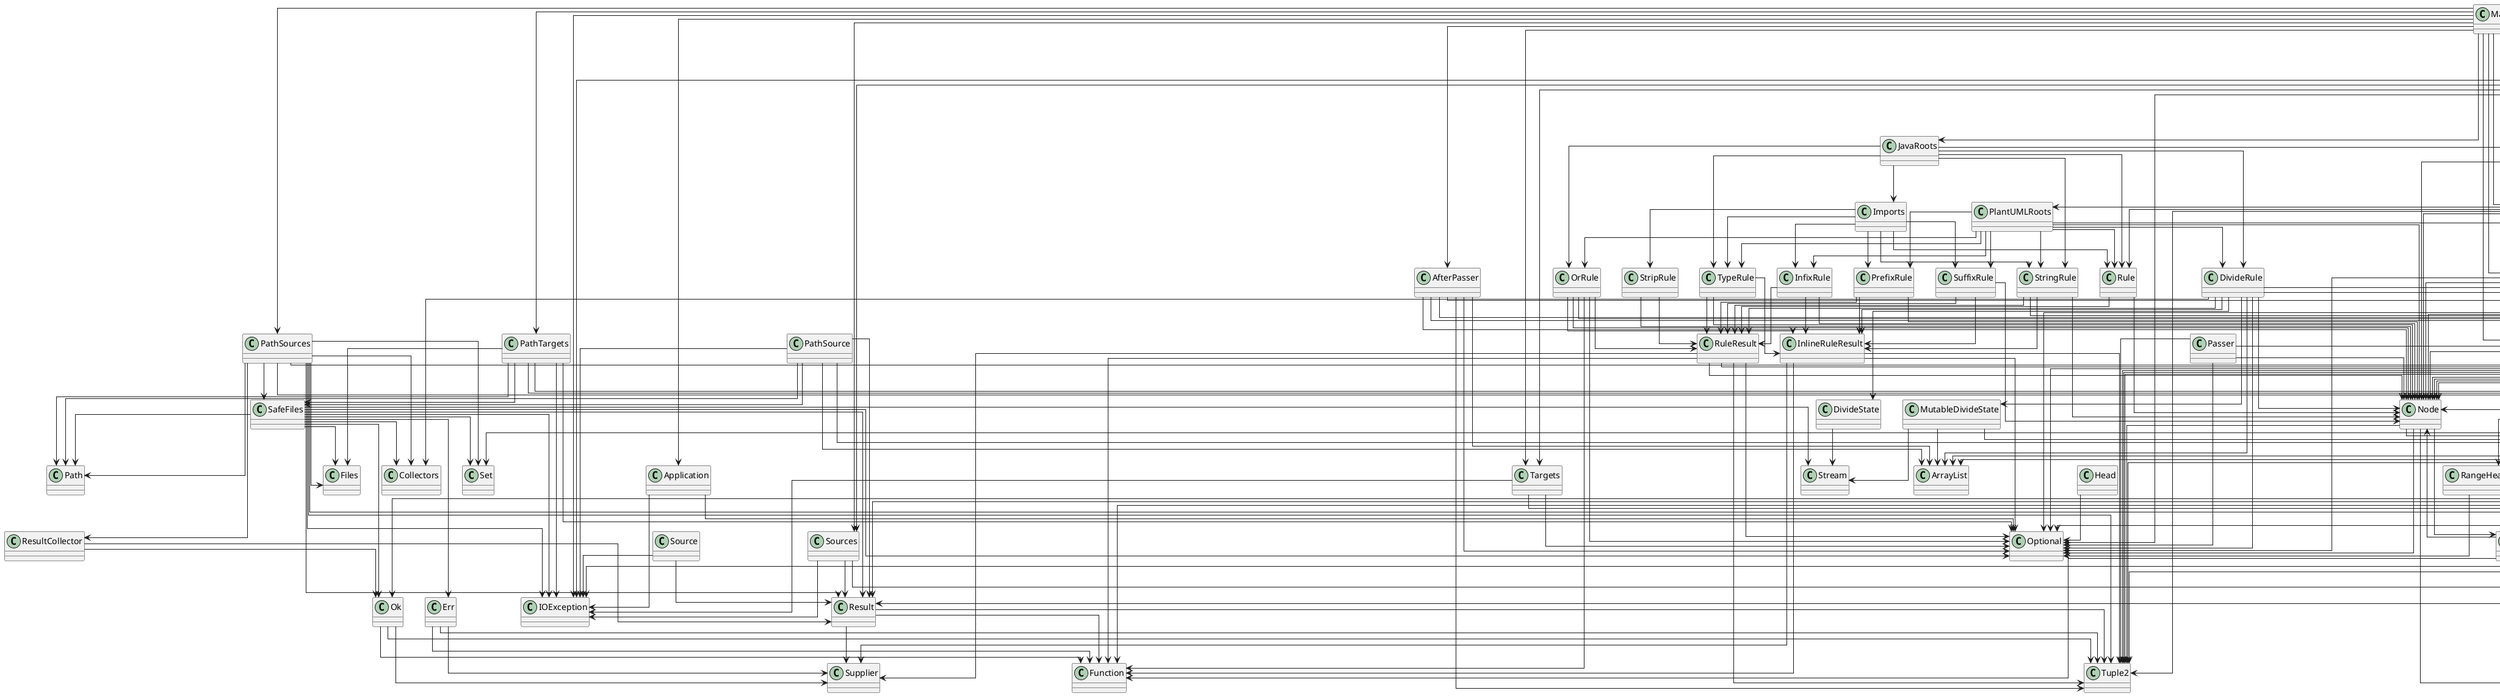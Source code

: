 @startuml
skinparam linetype ortho
class All
All --> Node
All --> Location
All --> Map
class JavaRoots
JavaRoots --> Imports
JavaRoots --> DivideRule
JavaRoots --> OrRule
JavaRoots --> Rule
JavaRoots --> StringRule
JavaRoots --> TypeRule
JavaRoots --> List
class RuleResult
RuleResult --> Tuple2
RuleResult --> Node
RuleResult --> List
RuleResult --> Optional
RuleResult --> Function
RuleResult --> Supplier
class Sources
Sources --> Result
Sources --> IOException
Sources --> Map
class PlantUMLRoots
PlantUMLRoots --> Node
PlantUMLRoots --> DivideRule
PlantUMLRoots --> InfixRule
PlantUMLRoots --> OrRule
PlantUMLRoots --> PrefixRule
PlantUMLRoots --> Rule
PlantUMLRoots --> StringRule
PlantUMLRoots --> SuffixRule
PlantUMLRoots --> TypeRule
PlantUMLRoots --> List
class Iters
Iters --> Tuple2
Iters --> HeadedIter
Iters --> RangeHead
Iters --> ArrayList
Iters --> List
Iters --> Map
Iters --> Set
class SafeFiles
SafeFiles --> Err
SafeFiles --> Ok
SafeFiles --> Result
SafeFiles --> IOException
SafeFiles --> Files
SafeFiles --> Path
SafeFiles --> Optional
SafeFiles --> Set
SafeFiles --> Collectors
SafeFiles --> Stream
class Lexer
Lexer --> Node
Lexer --> Location
Lexer --> Map
class StringRule
StringRule --> MapNode
StringRule --> Node
StringRule --> InlineRuleResult
StringRule --> RuleResult
class Head
Head --> Optional
class Tuple2
class PathSources
PathSources --> SafeFiles
PathSources --> Tuple2
PathSources --> Iters
PathSources --> MapCollector
PathSources --> ResultCollector
PathSources --> Result
PathSources --> IOException
PathSources --> Files
PathSources --> Path
PathSources --> Map
PathSources --> Set
PathSources --> Collectors
class BeforePasser
BeforePasser --> Tuple2
BeforePasser --> MapNode
BeforePasser --> Node
BeforePasser --> ParseState
BeforePasser --> Optional
class State
State --> Node
State --> List
class AfterPasser
AfterPasser --> Tuple2
AfterPasser --> MapNode
AfterPasser --> Node
AfterPasser --> ParseState
AfterPasser --> ArrayList
AfterPasser --> List
AfterPasser --> Optional
class Imports
Imports --> InfixRule
Imports --> PrefixRule
Imports --> Rule
Imports --> StringRule
Imports --> StripRule
Imports --> SuffixRule
Imports --> TypeRule
class Source
Source --> Result
Source --> IOException
class MapCollector
MapCollector --> Tuple2
MapCollector --> HashMap
MapCollector --> Map
class DivideState
DivideState --> Stream
class ResultCollector
ResultCollector --> Ok
ResultCollector --> Result
class Generator
Generator --> PlantUMLRoots
Generator --> Node
Generator --> Location
Generator --> HashMap
Generator --> Map
class Passer
Passer --> Tuple2
Passer --> Node
Passer --> ParseState
Passer --> Optional
class PrefixRule
PrefixRule --> Node
PrefixRule --> InlineRuleResult
PrefixRule --> RuleResult
class InfixRule
InfixRule --> Node
InfixRule --> InlineRuleResult
InfixRule --> RuleResult
class CompileApplication
CompileApplication --> Node
CompileApplication --> Location
CompileApplication --> Sources
CompileApplication --> Targets
CompileApplication --> Generator
CompileApplication --> Lexer
CompileApplication --> Parser
CompileApplication --> IOException
CompileApplication --> Map
CompileApplication --> Optional
class Collector
class PathSource
PathSource --> SafeFiles
PathSource --> Result
PathSource --> IOException
PathSource --> Path
PathSource --> ArrayList
PathSource --> List
class TypeRule
TypeRule --> Node
TypeRule --> InlineRuleResult
TypeRule --> RuleResult
class ParseState
ParseState --> Location
class OrRule
OrRule --> Node
OrRule --> InlineRuleResult
OrRule --> RuleResult
OrRule --> List
OrRule --> Optional
OrRule --> Function
class Node
Node --> Tuple2
Node --> Iter
Node --> List
Node --> Map
Node --> Optional
class Rule
Rule --> Node
Rule --> RuleResult
class InlineRuleResult
InlineRuleResult --> Tuple2
InlineRuleResult --> Optional
InlineRuleResult --> Function
InlineRuleResult --> Supplier
class TreeParser
TreeParser --> Tuple2
TreeParser --> Iters
TreeParser --> MapCollector
TreeParser --> Node
TreeParser --> Location
TreeParser --> ParseState
TreeParser --> ArrayList
TreeParser --> List
TreeParser --> Map
class Location
Location --> List
class Parser
Parser --> Node
Parser --> Location
Parser --> Map
class PathTargets
PathTargets --> SafeFiles
PathTargets --> Iters
PathTargets --> IOException
PathTargets --> Files
PathTargets --> Path
PathTargets --> Map
PathTargets --> Optional
class StripRule
StripRule --> Node
StripRule --> RuleResult
class Ok
Ok --> Tuple2
Ok --> Function
Ok --> Supplier
class Iter
Iter --> Result
Iter --> Node
Iter --> Location
Iter --> IOException
Iter --> Map
Iter --> BiFunction
Iter --> Function
class Application
Application --> IOException
Application --> Optional
class RangeHead
RangeHead --> Optional
class DivideRule
DivideRule --> MapNode
DivideRule --> Node
DivideRule --> DivideState
DivideRule --> MutableDivideState
DivideRule --> InlineRuleResult
DivideRule --> RuleResult
DivideRule --> ArrayList
DivideRule --> List
DivideRule --> Optional
DivideRule --> Collectors
class Err
Err --> Tuple2
Err --> Function
Err --> Supplier
class RuleLexer
RuleLexer --> Tuple2
RuleLexer --> Iters
RuleLexer --> MapCollector
RuleLexer --> MapNode
RuleLexer --> Node
RuleLexer --> Rule
RuleLexer --> Location
RuleLexer --> Map
class SuffixRule
SuffixRule --> Node
SuffixRule --> InlineRuleResult
SuffixRule --> RuleResult
class AfterAll
AfterAll --> MapNode
AfterAll --> Node
AfterAll --> Location
AfterAll --> Collection
AfterAll --> Collections
AfterAll --> List
AfterAll --> Map
AfterAll --> Optional
class Result
Result --> Tuple2
Result --> Function
Result --> Supplier
class Main
Main --> Application
Main --> CompileApplication
Main --> JavaRoots
Main --> PathSources
Main --> PathTargets
Main --> Sources
Main --> Targets
Main --> AfterAll
Main --> AfterPasser
Main --> BeforePasser
Main --> Lexer
Main --> Parser
Main --> RuleLexer
Main --> TreeParser
Main --> IOException
Main --> Paths
class HeadedIter
HeadedIter --> Collector
HeadedIter --> Iter
HeadedIter --> Ok
HeadedIter --> Result
HeadedIter --> Optional
HeadedIter --> BiFunction
HeadedIter --> Function
class MutableDivideState
MutableDivideState --> ArrayList
MutableDivideState --> List
MutableDivideState --> Stream
class Targets
Targets --> IOException
Targets --> Map
Targets --> Optional
class MapNode
MapNode --> Tuple2
MapNode --> Iter
MapNode --> Iters
MapNode --> HashMap
MapNode --> List
MapNode --> Map
MapNode --> Optional
@enduml
